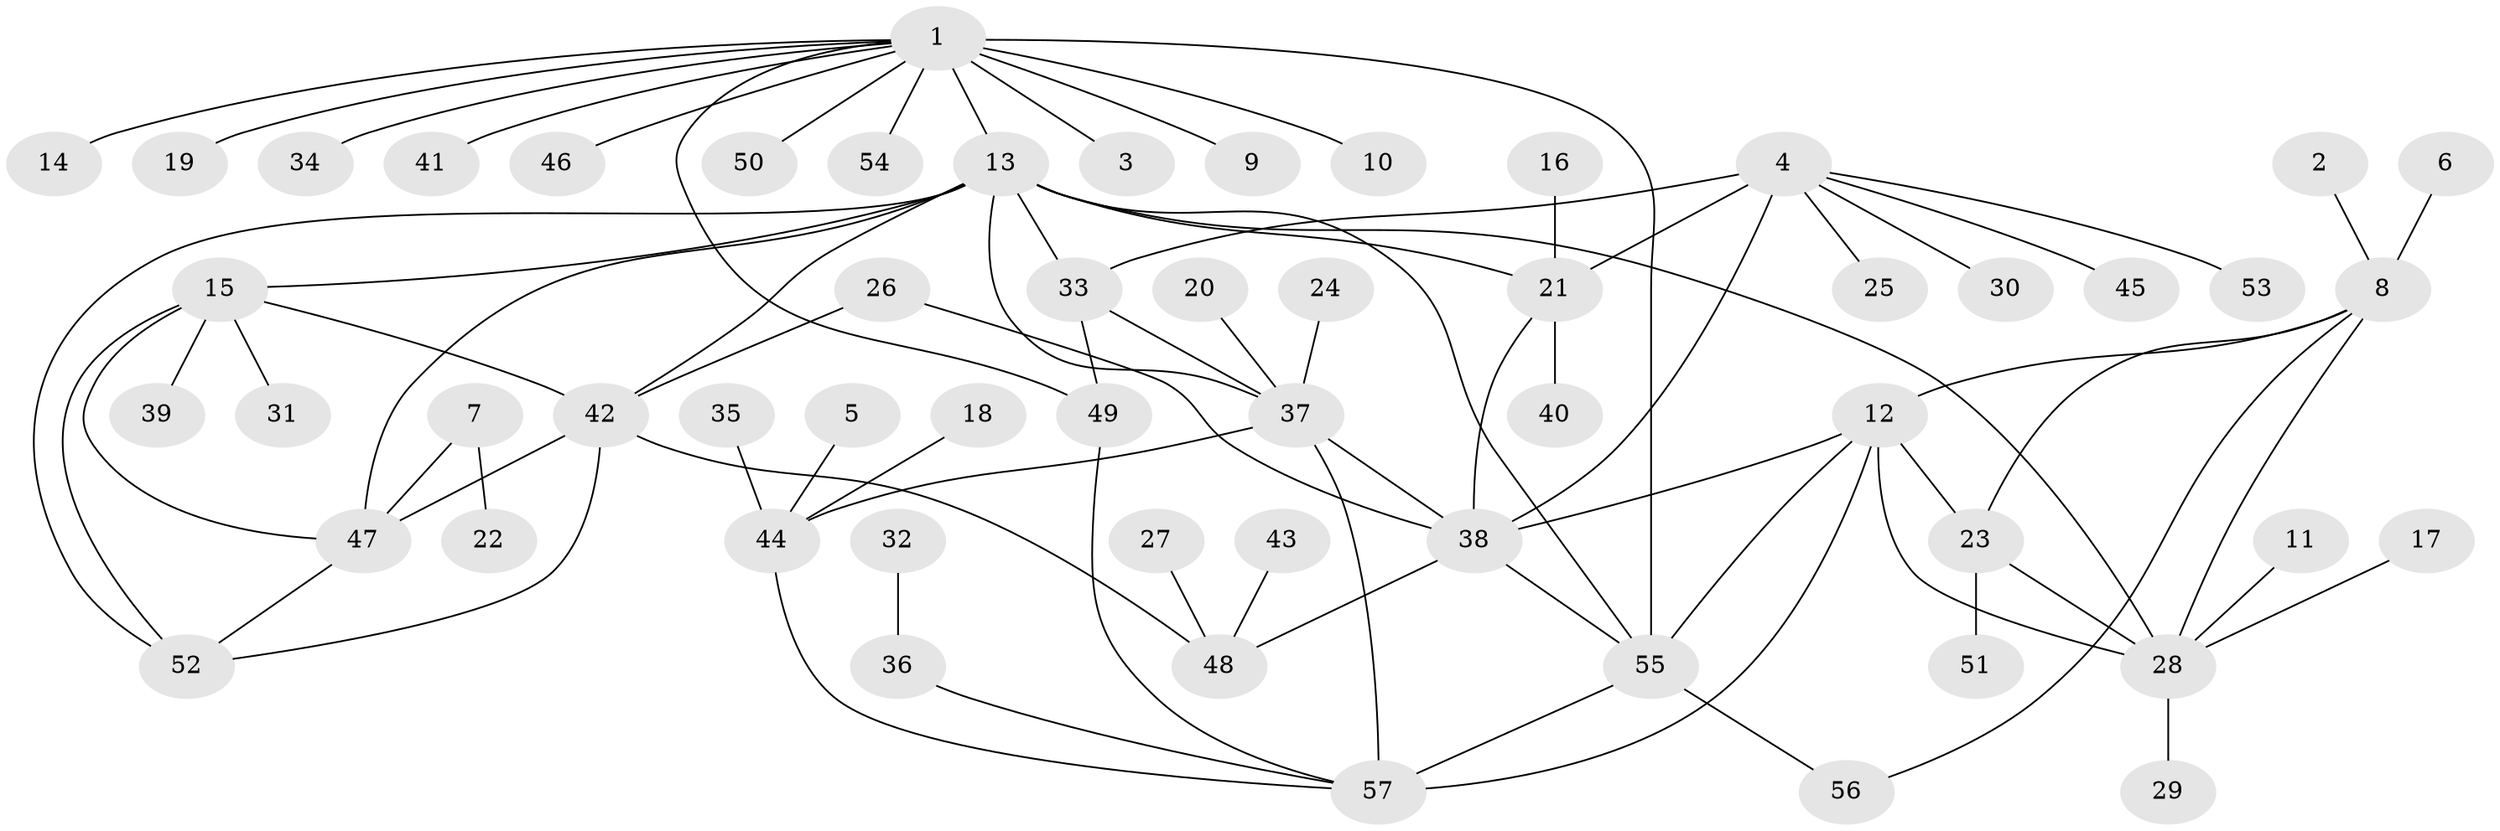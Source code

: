 // original degree distribution, {10: 0.035398230088495575, 9: 0.04424778761061947, 5: 0.035398230088495575, 7: 0.017699115044247787, 6: 0.05309734513274336, 8: 0.04424778761061947, 2: 0.1504424778761062, 1: 0.5575221238938053, 3: 0.05309734513274336, 4: 0.008849557522123894}
// Generated by graph-tools (version 1.1) at 2025/37/03/04/25 23:37:35]
// undirected, 57 vertices, 81 edges
graph export_dot {
  node [color=gray90,style=filled];
  1;
  2;
  3;
  4;
  5;
  6;
  7;
  8;
  9;
  10;
  11;
  12;
  13;
  14;
  15;
  16;
  17;
  18;
  19;
  20;
  21;
  22;
  23;
  24;
  25;
  26;
  27;
  28;
  29;
  30;
  31;
  32;
  33;
  34;
  35;
  36;
  37;
  38;
  39;
  40;
  41;
  42;
  43;
  44;
  45;
  46;
  47;
  48;
  49;
  50;
  51;
  52;
  53;
  54;
  55;
  56;
  57;
  1 -- 3 [weight=1.0];
  1 -- 9 [weight=1.0];
  1 -- 10 [weight=1.0];
  1 -- 13 [weight=1.0];
  1 -- 14 [weight=1.0];
  1 -- 19 [weight=1.0];
  1 -- 34 [weight=1.0];
  1 -- 41 [weight=1.0];
  1 -- 46 [weight=1.0];
  1 -- 49 [weight=1.0];
  1 -- 50 [weight=1.0];
  1 -- 54 [weight=1.0];
  1 -- 55 [weight=4.0];
  2 -- 8 [weight=1.0];
  4 -- 21 [weight=3.0];
  4 -- 25 [weight=1.0];
  4 -- 30 [weight=1.0];
  4 -- 33 [weight=1.0];
  4 -- 38 [weight=3.0];
  4 -- 45 [weight=1.0];
  4 -- 53 [weight=1.0];
  5 -- 44 [weight=1.0];
  6 -- 8 [weight=1.0];
  7 -- 22 [weight=1.0];
  7 -- 47 [weight=1.0];
  8 -- 12 [weight=2.0];
  8 -- 23 [weight=1.0];
  8 -- 28 [weight=1.0];
  8 -- 56 [weight=1.0];
  11 -- 28 [weight=1.0];
  12 -- 23 [weight=2.0];
  12 -- 28 [weight=2.0];
  12 -- 38 [weight=1.0];
  12 -- 55 [weight=2.0];
  12 -- 57 [weight=1.0];
  13 -- 15 [weight=1.0];
  13 -- 21 [weight=1.0];
  13 -- 28 [weight=1.0];
  13 -- 33 [weight=1.0];
  13 -- 37 [weight=1.0];
  13 -- 42 [weight=1.0];
  13 -- 47 [weight=1.0];
  13 -- 52 [weight=1.0];
  13 -- 55 [weight=1.0];
  15 -- 31 [weight=1.0];
  15 -- 39 [weight=1.0];
  15 -- 42 [weight=1.0];
  15 -- 47 [weight=1.0];
  15 -- 52 [weight=1.0];
  16 -- 21 [weight=1.0];
  17 -- 28 [weight=1.0];
  18 -- 44 [weight=1.0];
  20 -- 37 [weight=1.0];
  21 -- 38 [weight=1.0];
  21 -- 40 [weight=1.0];
  23 -- 28 [weight=1.0];
  23 -- 51 [weight=1.0];
  24 -- 37 [weight=1.0];
  26 -- 38 [weight=1.0];
  26 -- 42 [weight=1.0];
  27 -- 48 [weight=1.0];
  28 -- 29 [weight=1.0];
  32 -- 36 [weight=1.0];
  33 -- 37 [weight=1.0];
  33 -- 49 [weight=1.0];
  35 -- 44 [weight=1.0];
  36 -- 57 [weight=1.0];
  37 -- 38 [weight=1.0];
  37 -- 44 [weight=2.0];
  37 -- 57 [weight=4.0];
  38 -- 48 [weight=1.0];
  38 -- 55 [weight=1.0];
  42 -- 47 [weight=1.0];
  42 -- 48 [weight=1.0];
  42 -- 52 [weight=1.0];
  43 -- 48 [weight=1.0];
  44 -- 57 [weight=2.0];
  47 -- 52 [weight=1.0];
  49 -- 57 [weight=1.0];
  55 -- 56 [weight=1.0];
  55 -- 57 [weight=1.0];
}

